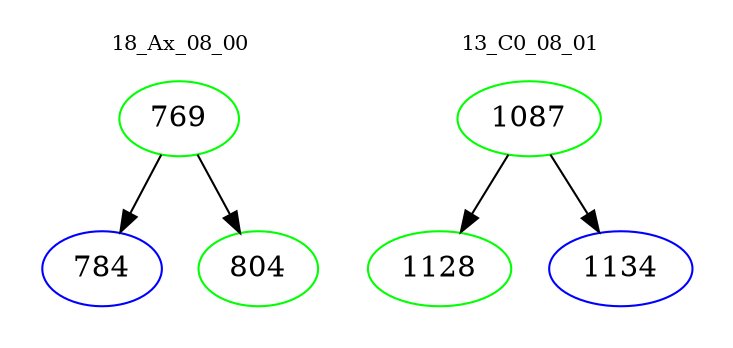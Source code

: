 digraph{
subgraph cluster_0 {
color = white
label = "18_Ax_08_00";
fontsize=10;
T0_769 [label="769", color="green"]
T0_769 -> T0_784 [color="black"]
T0_784 [label="784", color="blue"]
T0_769 -> T0_804 [color="black"]
T0_804 [label="804", color="green"]
}
subgraph cluster_1 {
color = white
label = "13_C0_08_01";
fontsize=10;
T1_1087 [label="1087", color="green"]
T1_1087 -> T1_1128 [color="black"]
T1_1128 [label="1128", color="green"]
T1_1087 -> T1_1134 [color="black"]
T1_1134 [label="1134", color="blue"]
}
}

